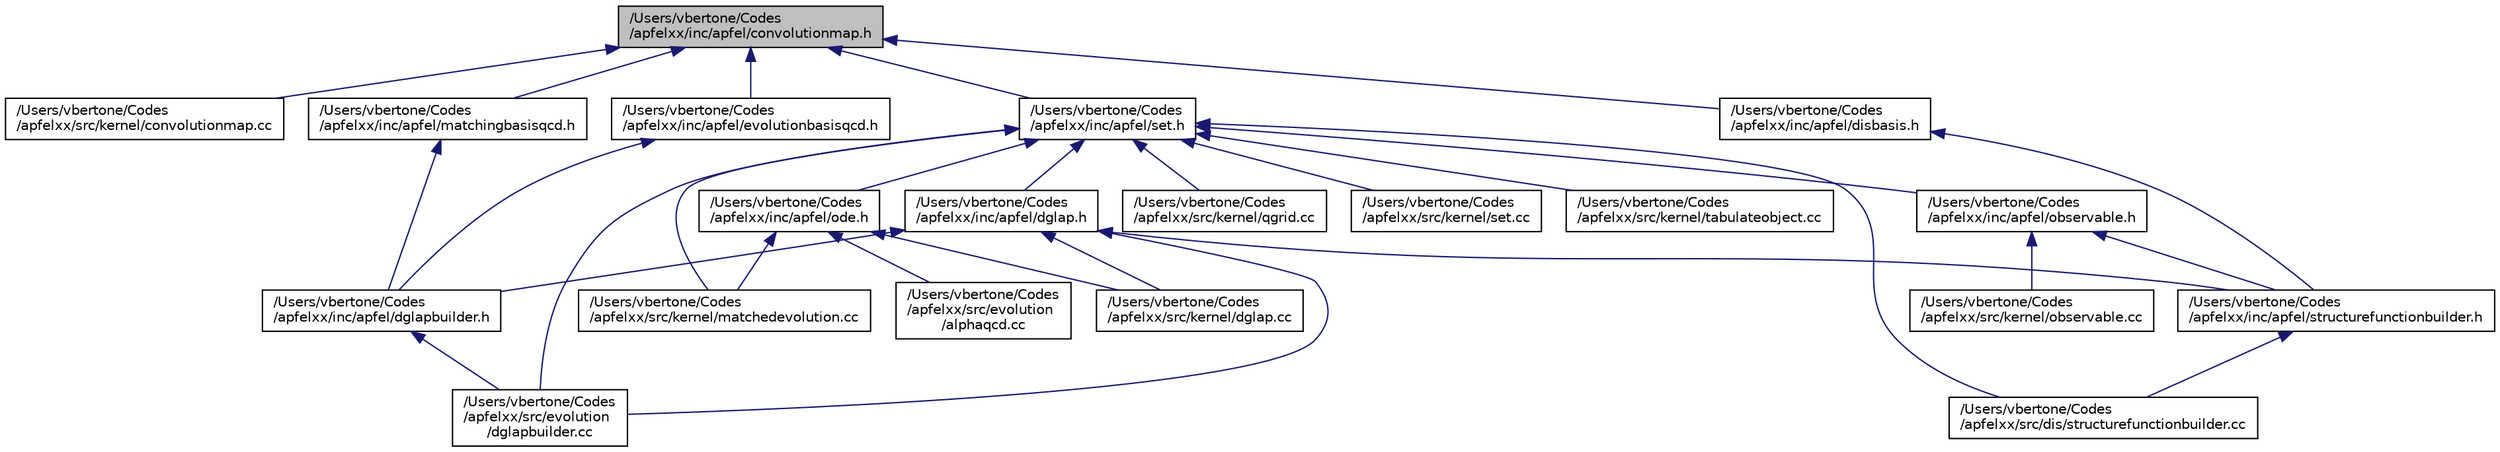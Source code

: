 digraph "/Users/vbertone/Codes/apfelxx/inc/apfel/convolutionmap.h"
{
  edge [fontname="Helvetica",fontsize="10",labelfontname="Helvetica",labelfontsize="10"];
  node [fontname="Helvetica",fontsize="10",shape=record];
  Node4 [label="/Users/vbertone/Codes\l/apfelxx/inc/apfel/convolutionmap.h",height=0.2,width=0.4,color="black", fillcolor="grey75", style="filled", fontcolor="black"];
  Node4 -> Node5 [dir="back",color="midnightblue",fontsize="10",style="solid",fontname="Helvetica"];
  Node5 [label="/Users/vbertone/Codes\l/apfelxx/src/kernel/convolutionmap.cc",height=0.2,width=0.4,color="black", fillcolor="white", style="filled",URL="$a00029.html"];
  Node4 -> Node6 [dir="back",color="midnightblue",fontsize="10",style="solid",fontname="Helvetica"];
  Node6 [label="/Users/vbertone/Codes\l/apfelxx/inc/apfel/disbasis.h",height=0.2,width=0.4,color="black", fillcolor="white", style="filled",URL="$a00104.html"];
  Node6 -> Node7 [dir="back",color="midnightblue",fontsize="10",style="solid",fontname="Helvetica"];
  Node7 [label="/Users/vbertone/Codes\l/apfelxx/inc/apfel/structurefunctionbuilder.h",height=0.2,width=0.4,color="black", fillcolor="white", style="filled",URL="$a00173.html"];
  Node7 -> Node8 [dir="back",color="midnightblue",fontsize="10",style="solid",fontname="Helvetica"];
  Node8 [label="/Users/vbertone/Codes\l/apfelxx/src/dis/structurefunctionbuilder.cc",height=0.2,width=0.4,color="black", fillcolor="white", style="filled",URL="$a00011.html"];
  Node4 -> Node9 [dir="back",color="midnightblue",fontsize="10",style="solid",fontname="Helvetica"];
  Node9 [label="/Users/vbertone/Codes\l/apfelxx/inc/apfel/evolutionbasisqcd.h",height=0.2,width=0.4,color="black", fillcolor="white", style="filled",URL="$a00113.html"];
  Node9 -> Node10 [dir="back",color="midnightblue",fontsize="10",style="solid",fontname="Helvetica"];
  Node10 [label="/Users/vbertone/Codes\l/apfelxx/inc/apfel/dglapbuilder.h",height=0.2,width=0.4,color="black", fillcolor="white", style="filled",URL="$a00101.html"];
  Node10 -> Node11 [dir="back",color="midnightblue",fontsize="10",style="solid",fontname="Helvetica"];
  Node11 [label="/Users/vbertone/Codes\l/apfelxx/src/evolution\l/dglapbuilder.cc",height=0.2,width=0.4,color="black", fillcolor="white", style="filled",URL="$a00020.html"];
  Node4 -> Node12 [dir="back",color="midnightblue",fontsize="10",style="solid",fontname="Helvetica"];
  Node12 [label="/Users/vbertone/Codes\l/apfelxx/inc/apfel/matchingbasisqcd.h",height=0.2,width=0.4,color="black", fillcolor="white", style="filled",URL="$a00140.html"];
  Node12 -> Node10 [dir="back",color="midnightblue",fontsize="10",style="solid",fontname="Helvetica"];
  Node4 -> Node13 [dir="back",color="midnightblue",fontsize="10",style="solid",fontname="Helvetica"];
  Node13 [label="/Users/vbertone/Codes\l/apfelxx/inc/apfel/set.h",height=0.2,width=0.4,color="black", fillcolor="white", style="filled",URL="$a00164.html"];
  Node13 -> Node8 [dir="back",color="midnightblue",fontsize="10",style="solid",fontname="Helvetica"];
  Node13 -> Node11 [dir="back",color="midnightblue",fontsize="10",style="solid",fontname="Helvetica"];
  Node13 -> Node14 [dir="back",color="midnightblue",fontsize="10",style="solid",fontname="Helvetica"];
  Node14 [label="/Users/vbertone/Codes\l/apfelxx/src/kernel/matchedevolution.cc",height=0.2,width=0.4,color="black", fillcolor="white", style="filled",URL="$a00056.html"];
  Node13 -> Node15 [dir="back",color="midnightblue",fontsize="10",style="solid",fontname="Helvetica"];
  Node15 [label="/Users/vbertone/Codes\l/apfelxx/src/kernel/qgrid.cc",height=0.2,width=0.4,color="black", fillcolor="white", style="filled",URL="$a00068.html"];
  Node13 -> Node16 [dir="back",color="midnightblue",fontsize="10",style="solid",fontname="Helvetica"];
  Node16 [label="/Users/vbertone/Codes\l/apfelxx/src/kernel/set.cc",height=0.2,width=0.4,color="black", fillcolor="white", style="filled",URL="$a00074.html"];
  Node13 -> Node17 [dir="back",color="midnightblue",fontsize="10",style="solid",fontname="Helvetica"];
  Node17 [label="/Users/vbertone/Codes\l/apfelxx/src/kernel/tabulateobject.cc",height=0.2,width=0.4,color="black", fillcolor="white", style="filled",URL="$a00083.html"];
  Node13 -> Node18 [dir="back",color="midnightblue",fontsize="10",style="solid",fontname="Helvetica"];
  Node18 [label="/Users/vbertone/Codes\l/apfelxx/inc/apfel/dglap.h",height=0.2,width=0.4,color="black", fillcolor="white", style="filled",URL="$a00098.html"];
  Node18 -> Node11 [dir="back",color="midnightblue",fontsize="10",style="solid",fontname="Helvetica"];
  Node18 -> Node19 [dir="back",color="midnightblue",fontsize="10",style="solid",fontname="Helvetica"];
  Node19 [label="/Users/vbertone/Codes\l/apfelxx/src/kernel/dglap.cc",height=0.2,width=0.4,color="black", fillcolor="white", style="filled",URL="$a00032.html"];
  Node18 -> Node10 [dir="back",color="midnightblue",fontsize="10",style="solid",fontname="Helvetica"];
  Node18 -> Node7 [dir="back",color="midnightblue",fontsize="10",style="solid",fontname="Helvetica"];
  Node13 -> Node20 [dir="back",color="midnightblue",fontsize="10",style="solid",fontname="Helvetica"];
  Node20 [label="/Users/vbertone/Codes\l/apfelxx/inc/apfel/observable.h",height=0.2,width=0.4,color="black", fillcolor="white", style="filled",URL="$a00149.html"];
  Node20 -> Node21 [dir="back",color="midnightblue",fontsize="10",style="solid",fontname="Helvetica"];
  Node21 [label="/Users/vbertone/Codes\l/apfelxx/src/kernel/observable.cc",height=0.2,width=0.4,color="black", fillcolor="white", style="filled",URL="$a00062.html"];
  Node20 -> Node7 [dir="back",color="midnightblue",fontsize="10",style="solid",fontname="Helvetica"];
  Node13 -> Node22 [dir="back",color="midnightblue",fontsize="10",style="solid",fontname="Helvetica"];
  Node22 [label="/Users/vbertone/Codes\l/apfelxx/inc/apfel/ode.h",height=0.2,width=0.4,color="black", fillcolor="white", style="filled",URL="$a00152.html"];
  Node22 -> Node23 [dir="back",color="midnightblue",fontsize="10",style="solid",fontname="Helvetica"];
  Node23 [label="/Users/vbertone/Codes\l/apfelxx/src/evolution\l/alphaqcd.cc",height=0.2,width=0.4,color="black", fillcolor="white", style="filled",URL="$a00017.html"];
  Node22 -> Node19 [dir="back",color="midnightblue",fontsize="10",style="solid",fontname="Helvetica"];
  Node22 -> Node14 [dir="back",color="midnightblue",fontsize="10",style="solid",fontname="Helvetica"];
}
